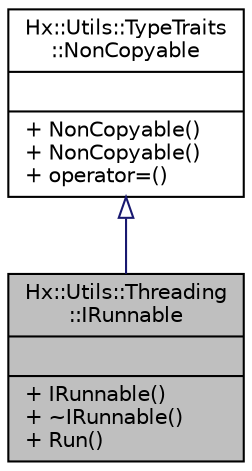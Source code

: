 digraph "Hx::Utils::Threading::IRunnable"
{
  edge [fontname="Helvetica",fontsize="10",labelfontname="Helvetica",labelfontsize="10"];
  node [fontname="Helvetica",fontsize="10",shape=record];
  Node3 [label="{Hx::Utils::Threading\l::IRunnable\n||+ IRunnable()\l+ ~IRunnable()\l+ Run()\l}",height=0.2,width=0.4,color="black", fillcolor="grey75", style="filled", fontcolor="black"];
  Node4 -> Node3 [dir="back",color="midnightblue",fontsize="10",style="solid",arrowtail="onormal",fontname="Helvetica"];
  Node4 [label="{Hx::Utils::TypeTraits\l::NonCopyable\n||+ NonCopyable()\l+ NonCopyable()\l+ operator=()\l}",height=0.2,width=0.4,color="black", fillcolor="white", style="filled",URL="$classHx_1_1Utils_1_1TypeTraits_1_1NonCopyable.html"];
}
